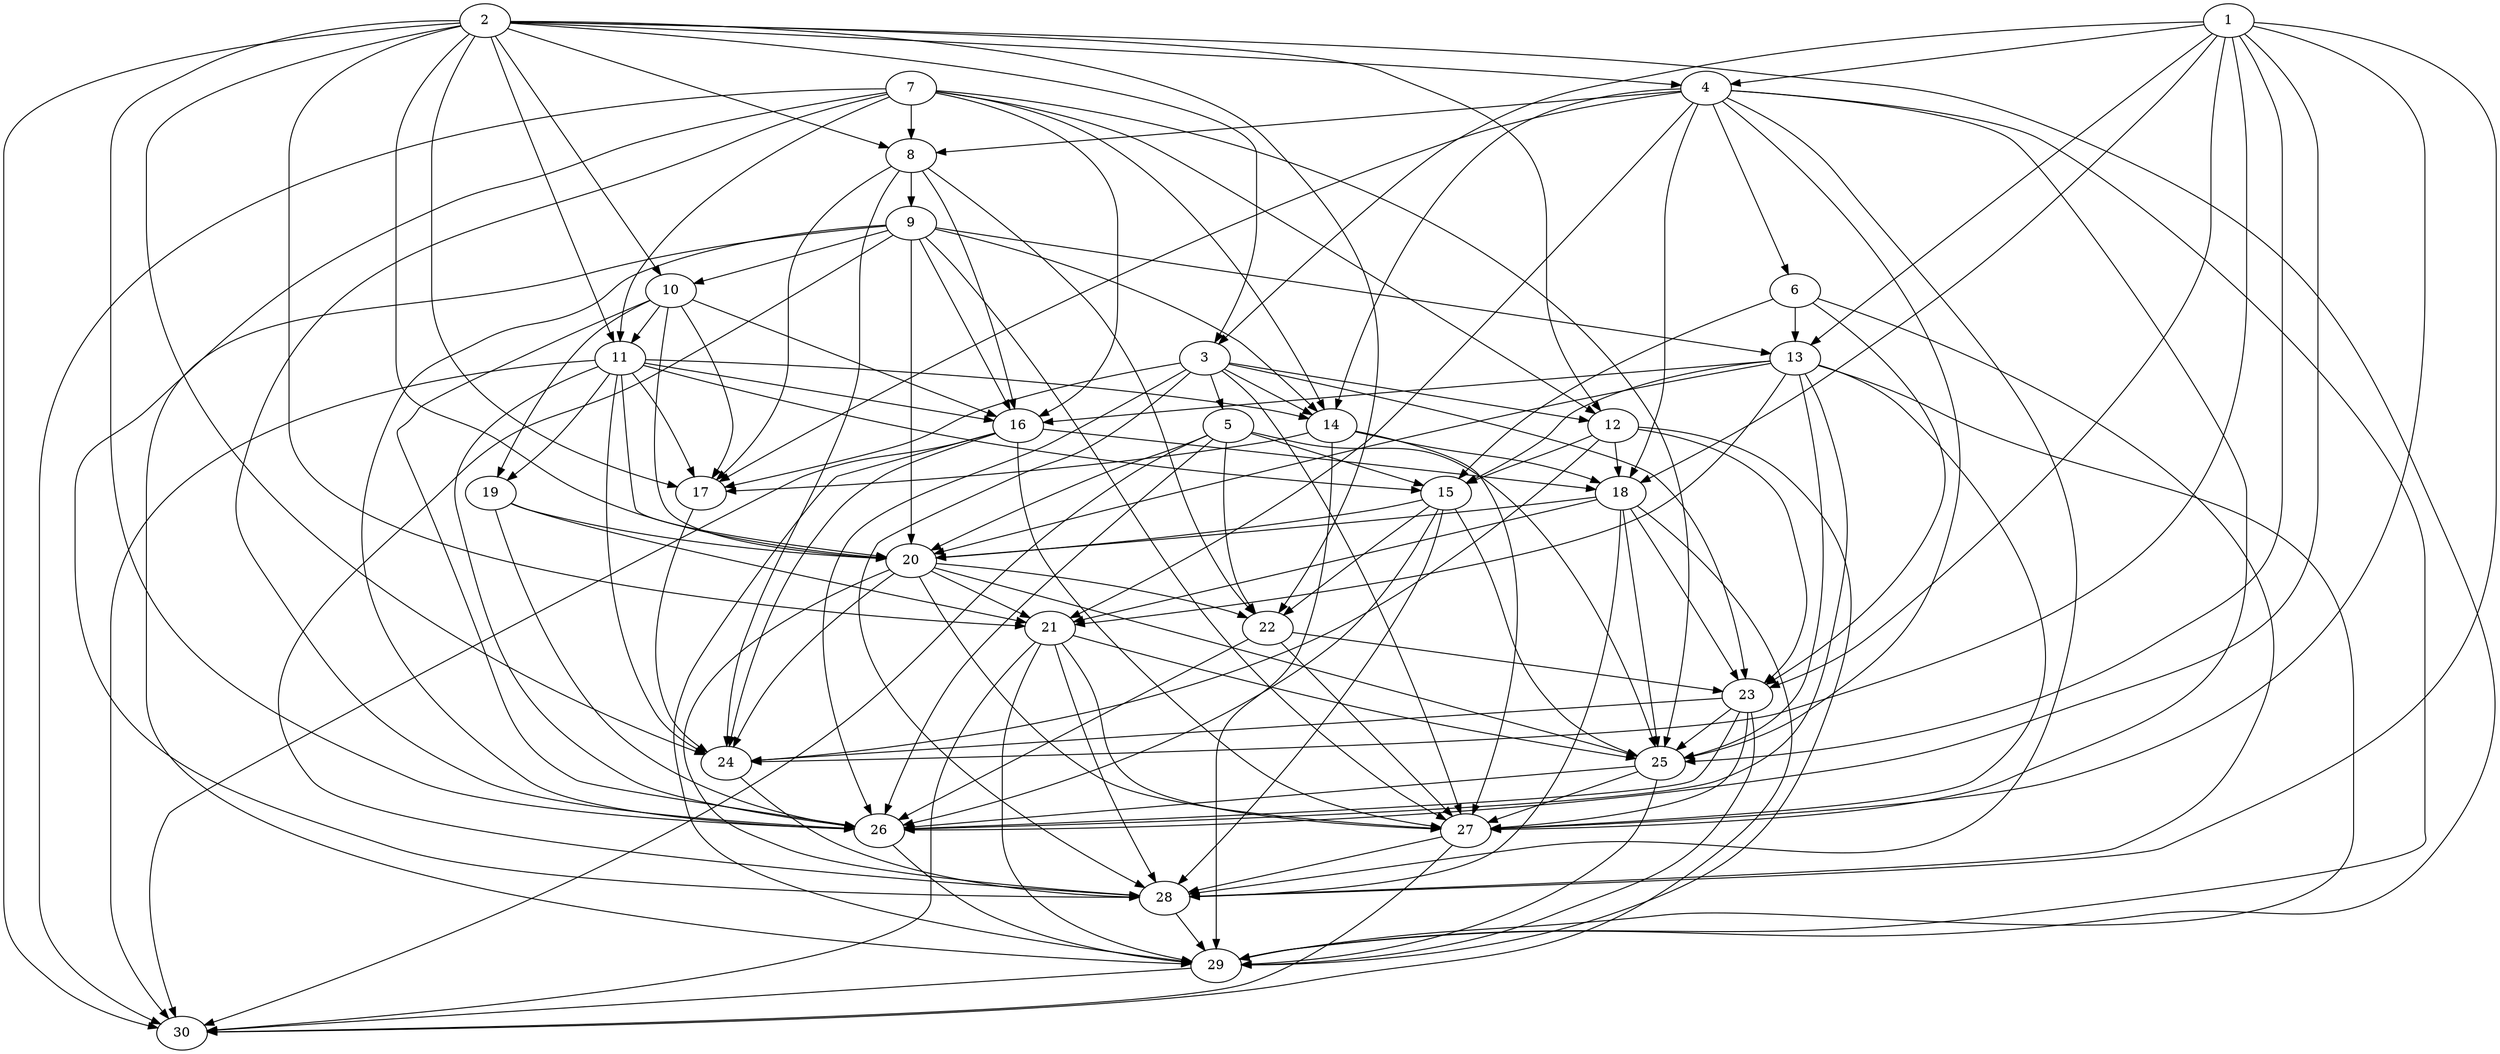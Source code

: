 digraph "core_16p_gb_Random_Nodes_30_Density_5.17_CCR_2.01_WeightType_Random_schedule.gxl" {
	graph ["Number of processors"=16,
		"Total schedule length"=266
	];
	1	 ["Finish time"=15,
		Processor=2,
		"Start time"=0,
		Weight=15];
	3	 ["Finish time"=36,
		Processor=6,
		"Start time"=19,
		Weight=17];
	1 -> 3	 [Weight=4];
	4	 ["Finish time"=19,
		Processor=2,
		"Start time"=15,
		Weight=4];
	1 -> 4	 [Weight=5];
	13	 ["Finish time"=84,
		Processor=3,
		"Start time"=64,
		Weight=20];
	1 -> 13	 [Weight=2];
	18	 ["Finish time"=123,
		Processor=5,
		"Start time"=103,
		Weight=20];
	1 -> 18	 [Weight=8];
	23	 ["Finish time"=175,
		Processor=5,
		"Start time"=153,
		Weight=22];
	1 -> 23	 [Weight=3];
	24	 ["Finish time"=208,
		Processor=16,
		"Start time"=191,
		Weight=17];
	1 -> 24	 [Weight=2];
	25	 ["Finish time"=197,
		Processor=5,
		"Start time"=175,
		Weight=22];
	1 -> 25	 [Weight=8];
	26	 ["Finish time"=217,
		Processor=3,
		"Start time"=208,
		Weight=9];
	1 -> 26	 [Weight=5];
	27	 ["Finish time"=217,
		Processor=5,
		"Start time"=197,
		Weight=20];
	1 -> 27	 [Weight=4];
	28	 ["Finish time"=234,
		Processor=5,
		"Start time"=217,
		Weight=17];
	1 -> 28	 [Weight=10];
	2	 ["Finish time"=4,
		Processor=16,
		"Start time"=0,
		Weight=4];
	2 -> 3	 [Weight=10];
	2 -> 4	 [Weight=7];
	8	 ["Finish time"=39,
		Processor=2,
		"Start time"=22,
		Weight=17];
	2 -> 8	 [Weight=2];
	10	 ["Finish time"=74,
		Processor=2,
		"Start time"=61,
		Weight=13];
	2 -> 10	 [Weight=2];
	11	 ["Finish time"=81,
		Processor=2,
		"Start time"=74,
		Weight=7];
	2 -> 11	 [Weight=2];
	12	 ["Finish time"=40,
		Processor=6,
		"Start time"=36,
		Weight=4];
	2 -> 12	 [Weight=10];
	17	 ["Finish time"=124,
		Processor=16,
		"Start time"=107,
		Weight=17];
	2 -> 17	 [Weight=6];
	20	 ["Finish time"=140,
		Processor=5,
		"Start time"=123,
		Weight=17];
	2 -> 20	 [Weight=6];
	21	 ["Finish time"=154,
		Processor=6,
		"Start time"=145,
		Weight=9];
	2 -> 21	 [Weight=4];
	22	 ["Finish time"=153,
		Processor=5,
		"Start time"=140,
		Weight=13];
	2 -> 22	 [Weight=2];
	2 -> 24	 [Weight=10];
	2 -> 26	 [Weight=4];
	29	 ["Finish time"=249,
		Processor=5,
		"Start time"=234,
		Weight=15];
	2 -> 29	 [Weight=2];
	30	 ["Finish time"=266,
		Processor=5,
		"Start time"=249,
		Weight=17];
	2 -> 30	 [Weight=7];
	5	 ["Finish time"=53,
		Processor=6,
		"Start time"=40,
		Weight=13];
	3 -> 5	 [Weight=6];
	3 -> 12	 [Weight=9];
	14	 ["Finish time"=98,
		Processor=2,
		"Start time"=81,
		Weight=17];
	3 -> 14	 [Weight=6];
	3 -> 17	 [Weight=8];
	3 -> 23	 [Weight=3];
	3 -> 26	 [Weight=3];
	3 -> 27	 [Weight=5];
	3 -> 28	 [Weight=10];
	6	 ["Finish time"=50,
		Processor=3,
		"Start time"=28,
		Weight=22];
	4 -> 6	 [Weight=9];
	4 -> 8	 [Weight=7];
	4 -> 14	 [Weight=5];
	4 -> 17	 [Weight=7];
	4 -> 18	 [Weight=8];
	4 -> 21	 [Weight=10];
	4 -> 25	 [Weight=6];
	4 -> 27	 [Weight=4];
	4 -> 28	 [Weight=3];
	4 -> 29	 [Weight=3];
	15	 ["Finish time"=107,
		Processor=4,
		"Start time"=90,
		Weight=17];
	5 -> 15	 [Weight=5];
	5 -> 20	 [Weight=7];
	5 -> 22	 [Weight=2];
	5 -> 25	 [Weight=7];
	5 -> 26	 [Weight=3];
	5 -> 30	 [Weight=3];
	6 -> 13	 [Weight=10];
	6 -> 15	 [Weight=6];
	6 -> 23	 [Weight=7];
	6 -> 28	 [Weight=2];
	7	 ["Finish time"=17,
		Processor=1,
		"Start time"=0,
		Weight=17];
	7 -> 8	 [Weight=5];
	7 -> 11	 [Weight=2];
	7 -> 12	 [Weight=3];
	7 -> 14	 [Weight=5];
	16	 ["Finish time"=103,
		Processor=5,
		"Start time"=94,
		Weight=9];
	7 -> 16	 [Weight=3];
	7 -> 25	 [Weight=5];
	7 -> 26	 [Weight=4];
	7 -> 28	 [Weight=10];
	7 -> 30	 [Weight=2];
	9	 ["Finish time"=61,
		Processor=2,
		"Start time"=39,
		Weight=22];
	8 -> 9	 [Weight=6];
	8 -> 16	 [Weight=5];
	8 -> 17	 [Weight=6];
	8 -> 22	 [Weight=3];
	8 -> 24	 [Weight=6];
	9 -> 10	 [Weight=3];
	9 -> 13	 [Weight=3];
	9 -> 14	 [Weight=5];
	9 -> 16	 [Weight=7];
	9 -> 20	 [Weight=2];
	9 -> 26	 [Weight=10];
	9 -> 27	 [Weight=6];
	9 -> 28	 [Weight=8];
	9 -> 29	 [Weight=3];
	10 -> 11	 [Weight=7];
	10 -> 16	 [Weight=2];
	10 -> 17	 [Weight=9];
	19	 ["Finish time"=98,
		Processor=1,
		"Start time"=87,
		Weight=11];
	10 -> 19	 [Weight=8];
	10 -> 20	 [Weight=10];
	10 -> 26	 [Weight=7];
	11 -> 14	 [Weight=6];
	11 -> 15	 [Weight=5];
	11 -> 16	 [Weight=8];
	11 -> 17	 [Weight=8];
	11 -> 19	 [Weight=6];
	11 -> 20	 [Weight=6];
	11 -> 24	 [Weight=7];
	11 -> 26	 [Weight=9];
	11 -> 30	 [Weight=7];
	12 -> 15	 [Weight=5];
	12 -> 18	 [Weight=8];
	12 -> 23	 [Weight=8];
	12 -> 24	 [Weight=6];
	12 -> 29	 [Weight=5];
	13 -> 15	 [Weight=6];
	13 -> 16	 [Weight=10];
	13 -> 20	 [Weight=2];
	13 -> 21	 [Weight=7];
	13 -> 25	 [Weight=8];
	13 -> 26	 [Weight=4];
	13 -> 27	 [Weight=6];
	13 -> 29	 [Weight=3];
	14 -> 17	 [Weight=6];
	14 -> 18	 [Weight=5];
	14 -> 27	 [Weight=8];
	14 -> 29	 [Weight=2];
	15 -> 20	 [Weight=3];
	15 -> 22	 [Weight=3];
	15 -> 25	 [Weight=10];
	15 -> 26	 [Weight=10];
	15 -> 28	 [Weight=3];
	16 -> 18	 [Weight=5];
	16 -> 24	 [Weight=2];
	16 -> 27	 [Weight=5];
	16 -> 29	 [Weight=3];
	16 -> 30	 [Weight=3];
	17 -> 24	 [Weight=3];
	18 -> 20	 [Weight=7];
	18 -> 21	 [Weight=9];
	18 -> 23	 [Weight=10];
	18 -> 25	 [Weight=3];
	18 -> 28	 [Weight=10];
	18 -> 30	 [Weight=9];
	19 -> 20	 [Weight=6];
	19 -> 21	 [Weight=8];
	19 -> 26	 [Weight=5];
	20 -> 21	 [Weight=5];
	20 -> 22	 [Weight=2];
	20 -> 24	 [Weight=8];
	20 -> 25	 [Weight=9];
	20 -> 27	 [Weight=4];
	20 -> 28	 [Weight=9];
	21 -> 25	 [Weight=10];
	21 -> 27	 [Weight=3];
	21 -> 28	 [Weight=2];
	21 -> 29	 [Weight=9];
	21 -> 30	 [Weight=2];
	22 -> 23	 [Weight=8];
	22 -> 26	 [Weight=10];
	22 -> 27	 [Weight=2];
	23 -> 24	 [Weight=10];
	23 -> 25	 [Weight=3];
	23 -> 26	 [Weight=2];
	23 -> 27	 [Weight=6];
	23 -> 29	 [Weight=6];
	24 -> 28	 [Weight=4];
	25 -> 26	 [Weight=4];
	25 -> 27	 [Weight=5];
	25 -> 29	 [Weight=10];
	26 -> 29	 [Weight=10];
	27 -> 28	 [Weight=5];
	27 -> 30	 [Weight=10];
	28 -> 29	 [Weight=4];
	29 -> 30	 [Weight=8];
}

